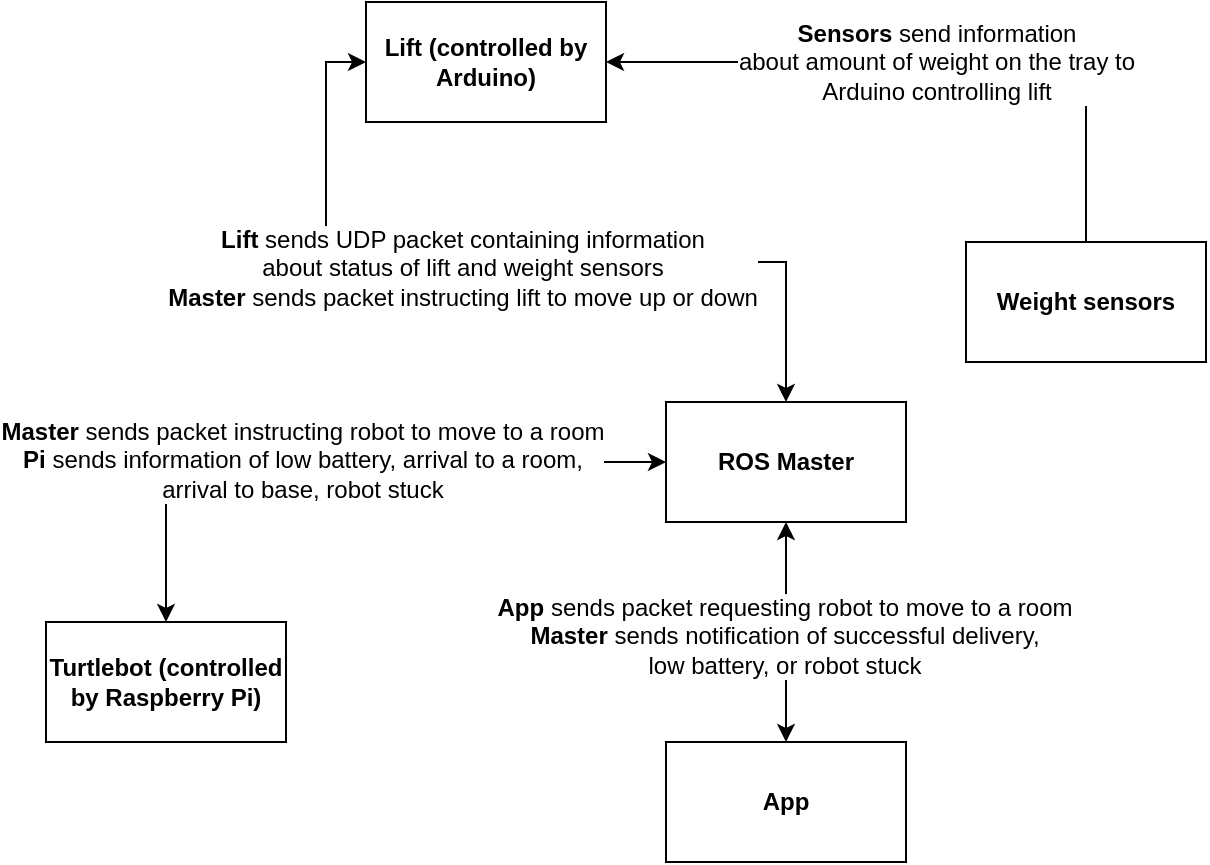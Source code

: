 <mxfile version="12.8.5" type="device"><diagram id="ZfUg1jdjWVTb6mEyUFpc" name="Page-1"><mxGraphModel dx="1422" dy="725" grid="1" gridSize="10" guides="1" tooltips="1" connect="1" arrows="1" fold="1" page="1" pageScale="1" pageWidth="650" pageHeight="450" math="0" shadow="0"><root><mxCell id="0"/><mxCell id="1" parent="0"/><mxCell id="8_z3ZzXVR_1LhuGVR3pB-21" style="edgeStyle=orthogonalEdgeStyle;rounded=0;orthogonalLoop=1;jettySize=auto;html=1;entryX=0.5;entryY=1;entryDx=0;entryDy=0;startArrow=classic;startFill=1;" edge="1" parent="1" source="8_z3ZzXVR_1LhuGVR3pB-1" target="8_z3ZzXVR_1LhuGVR3pB-6"><mxGeometry relative="1" as="geometry"/></mxCell><mxCell id="8_z3ZzXVR_1LhuGVR3pB-22" value="&lt;div&gt;&lt;b&gt;App &lt;/b&gt;sends packet requesting robot to move to a room&lt;/div&gt;&lt;div&gt;&lt;b&gt;Master &lt;/b&gt;sends notification of successful delivery, &lt;br&gt;&lt;/div&gt;&lt;div&gt;low battery, or robot stuck&lt;br&gt;&lt;/div&gt;" style="text;html=1;align=center;verticalAlign=middle;resizable=0;points=[];labelBackgroundColor=#ffffff;" vertex="1" connectable="0" parent="8_z3ZzXVR_1LhuGVR3pB-21"><mxGeometry x="-0.026" y="1" relative="1" as="geometry"><mxPoint as="offset"/></mxGeometry></mxCell><mxCell id="8_z3ZzXVR_1LhuGVR3pB-1" value="App" style="rounded=0;whiteSpace=wrap;html=1;fontStyle=1" vertex="1" parent="1"><mxGeometry x="360" y="380" width="120" height="60" as="geometry"/></mxCell><mxCell id="8_z3ZzXVR_1LhuGVR3pB-3" value="Turtlebot (controlled by Raspberry Pi)" style="rounded=0;whiteSpace=wrap;html=1;fontStyle=1" vertex="1" parent="1"><mxGeometry x="50" y="320" width="120" height="60" as="geometry"/></mxCell><mxCell id="8_z3ZzXVR_1LhuGVR3pB-10" value="" style="edgeStyle=orthogonalEdgeStyle;rounded=0;orthogonalLoop=1;jettySize=auto;html=1;entryX=0.5;entryY=0;entryDx=0;entryDy=0;align=center;exitX=0;exitY=0.5;exitDx=0;exitDy=0;startArrow=classic;startFill=1;" edge="1" parent="1" source="8_z3ZzXVR_1LhuGVR3pB-4" target="8_z3ZzXVR_1LhuGVR3pB-6"><mxGeometry relative="1" as="geometry"><mxPoint x="50" y="40" as="sourcePoint"/></mxGeometry></mxCell><mxCell id="8_z3ZzXVR_1LhuGVR3pB-18" value="&lt;b&gt;Lift&lt;/b&gt; sends UDP packet containing information&lt;br&gt;about status of lift and weight sensors&lt;br&gt;&lt;b&gt;Master&lt;/b&gt; sends packet instructing lift to move up or down" style="text;html=1;align=center;verticalAlign=middle;resizable=0;points=[];labelBackgroundColor=#ffffff;" vertex="1" connectable="0" parent="8_z3ZzXVR_1LhuGVR3pB-10"><mxGeometry x="-0.107" y="-3" relative="1" as="geometry"><mxPoint as="offset"/></mxGeometry></mxCell><mxCell id="8_z3ZzXVR_1LhuGVR3pB-4" value="Lift (controlled by Arduino)" style="rounded=0;whiteSpace=wrap;html=1;fontStyle=1" vertex="1" parent="1"><mxGeometry x="210" y="10" width="120" height="60" as="geometry"/></mxCell><mxCell id="8_z3ZzXVR_1LhuGVR3pB-9" value="&lt;div style=&quot;font-size: 12px&quot; align=&quot;center&quot;&gt;&lt;font style=&quot;font-size: 12px&quot;&gt;&lt;b&gt;Sensors &lt;/b&gt;send information&lt;/font&gt;&lt;/div&gt;&lt;div style=&quot;font-size: 12px&quot; align=&quot;center&quot;&gt;&lt;font style=&quot;font-size: 12px&quot;&gt;about amount of weight on the tray to&lt;/font&gt;&lt;/div&gt;&lt;div style=&quot;font-size: 12px&quot; align=&quot;center&quot;&gt;&lt;font style=&quot;font-size: 12px&quot;&gt;Arduino controlling lift&lt;br&gt;&lt;/font&gt;&lt;/div&gt;" style="edgeStyle=orthogonalEdgeStyle;rounded=0;orthogonalLoop=1;jettySize=auto;html=1;entryX=1;entryY=0.5;entryDx=0;entryDy=0;align=center;exitX=0.5;exitY=0;exitDx=0;exitDy=0;" edge="1" parent="1" source="8_z3ZzXVR_1LhuGVR3pB-5" target="8_z3ZzXVR_1LhuGVR3pB-4"><mxGeometry relative="1" as="geometry"/></mxCell><mxCell id="8_z3ZzXVR_1LhuGVR3pB-5" value="Weight sensors" style="rounded=0;whiteSpace=wrap;html=1;fontStyle=1" vertex="1" parent="1"><mxGeometry x="510" y="130" width="120" height="60" as="geometry"/></mxCell><mxCell id="8_z3ZzXVR_1LhuGVR3pB-19" style="edgeStyle=orthogonalEdgeStyle;rounded=0;orthogonalLoop=1;jettySize=auto;html=1;entryX=0.5;entryY=0;entryDx=0;entryDy=0;startArrow=classic;startFill=1;exitX=0;exitY=0.5;exitDx=0;exitDy=0;" edge="1" parent="1" source="8_z3ZzXVR_1LhuGVR3pB-6" target="8_z3ZzXVR_1LhuGVR3pB-3"><mxGeometry relative="1" as="geometry"/></mxCell><mxCell id="8_z3ZzXVR_1LhuGVR3pB-20" value="&lt;div&gt;&lt;b&gt;Master &lt;/b&gt;sends packet instructing robot to move to a room&lt;/div&gt;&lt;div&gt;&lt;b&gt;Pi&lt;/b&gt; sends information of low battery, arrival to a room,&lt;/div&gt;&lt;div&gt;arrival to base, robot stuck&lt;br&gt;&lt;/div&gt;" style="text;html=1;align=center;verticalAlign=middle;resizable=0;points=[];labelBackgroundColor=#ffffff;" vertex="1" connectable="0" parent="8_z3ZzXVR_1LhuGVR3pB-19"><mxGeometry x="0.105" y="-1" relative="1" as="geometry"><mxPoint as="offset"/></mxGeometry></mxCell><mxCell id="8_z3ZzXVR_1LhuGVR3pB-6" value="ROS Master" style="rounded=0;whiteSpace=wrap;html=1;fontStyle=1" vertex="1" parent="1"><mxGeometry x="360" y="210" width="120" height="60" as="geometry"/></mxCell></root></mxGraphModel></diagram></mxfile>